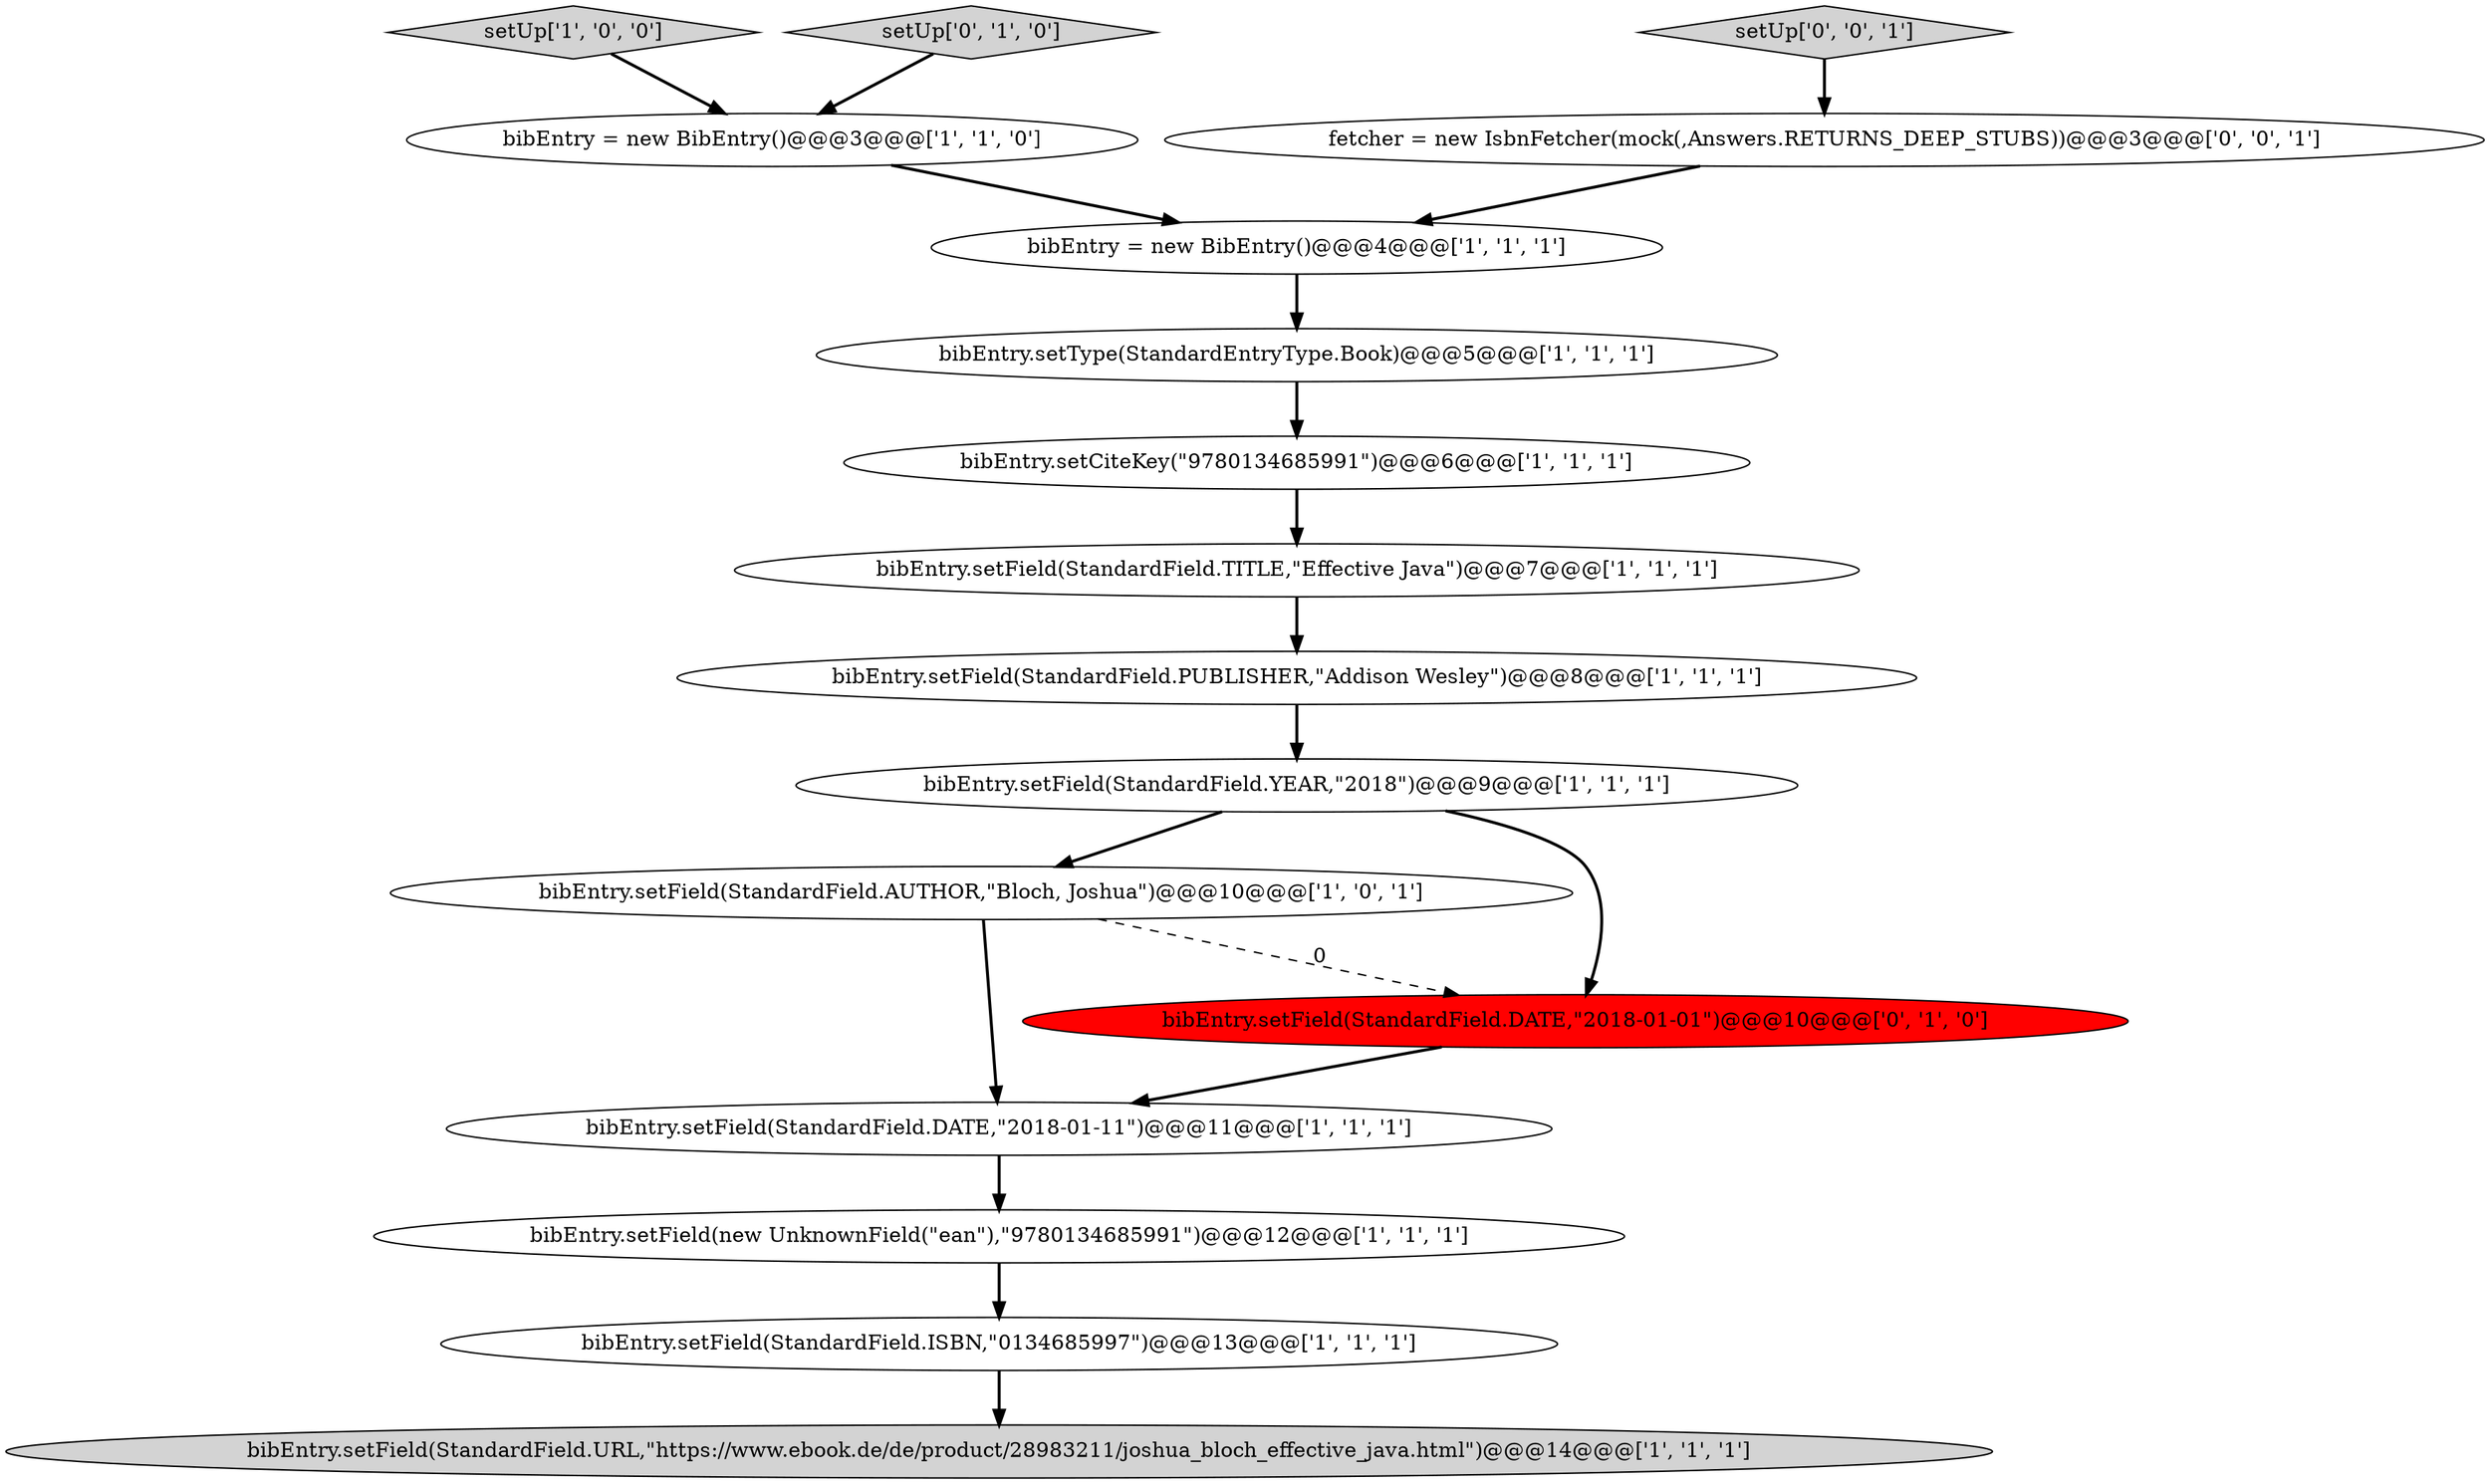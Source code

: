digraph {
8 [style = filled, label = "setUp['1', '0', '0']", fillcolor = lightgray, shape = diamond image = "AAA0AAABBB1BBB"];
13 [style = filled, label = "setUp['0', '1', '0']", fillcolor = lightgray, shape = diamond image = "AAA0AAABBB2BBB"];
6 [style = filled, label = "bibEntry.setField(StandardField.AUTHOR,\"Bloch, Joshua\")@@@10@@@['1', '0', '1']", fillcolor = white, shape = ellipse image = "AAA0AAABBB1BBB"];
16 [style = filled, label = "fetcher = new IsbnFetcher(mock(,Answers.RETURNS_DEEP_STUBS))@@@3@@@['0', '0', '1']", fillcolor = white, shape = ellipse image = "AAA0AAABBB3BBB"];
0 [style = filled, label = "bibEntry = new BibEntry()@@@4@@@['1', '1', '1']", fillcolor = white, shape = ellipse image = "AAA0AAABBB1BBB"];
1 [style = filled, label = "bibEntry.setField(StandardField.TITLE,\"Effective Java\")@@@7@@@['1', '1', '1']", fillcolor = white, shape = ellipse image = "AAA0AAABBB1BBB"];
2 [style = filled, label = "bibEntry.setCiteKey(\"9780134685991\")@@@6@@@['1', '1', '1']", fillcolor = white, shape = ellipse image = "AAA0AAABBB1BBB"];
5 [style = filled, label = "bibEntry = new BibEntry()@@@3@@@['1', '1', '0']", fillcolor = white, shape = ellipse image = "AAA0AAABBB1BBB"];
7 [style = filled, label = "bibEntry.setField(StandardField.DATE,\"2018-01-11\")@@@11@@@['1', '1', '1']", fillcolor = white, shape = ellipse image = "AAA0AAABBB1BBB"];
4 [style = filled, label = "bibEntry.setField(new UnknownField(\"ean\"),\"9780134685991\")@@@12@@@['1', '1', '1']", fillcolor = white, shape = ellipse image = "AAA0AAABBB1BBB"];
9 [style = filled, label = "bibEntry.setType(StandardEntryType.Book)@@@5@@@['1', '1', '1']", fillcolor = white, shape = ellipse image = "AAA0AAABBB1BBB"];
15 [style = filled, label = "setUp['0', '0', '1']", fillcolor = lightgray, shape = diamond image = "AAA0AAABBB3BBB"];
10 [style = filled, label = "bibEntry.setField(StandardField.ISBN,\"0134685997\")@@@13@@@['1', '1', '1']", fillcolor = white, shape = ellipse image = "AAA0AAABBB1BBB"];
11 [style = filled, label = "bibEntry.setField(StandardField.URL,\"https://www.ebook.de/de/product/28983211/joshua_bloch_effective_java.html\")@@@14@@@['1', '1', '1']", fillcolor = lightgray, shape = ellipse image = "AAA0AAABBB1BBB"];
12 [style = filled, label = "bibEntry.setField(StandardField.PUBLISHER,\"Addison Wesley\")@@@8@@@['1', '1', '1']", fillcolor = white, shape = ellipse image = "AAA0AAABBB1BBB"];
14 [style = filled, label = "bibEntry.setField(StandardField.DATE,\"2018-01-01\")@@@10@@@['0', '1', '0']", fillcolor = red, shape = ellipse image = "AAA1AAABBB2BBB"];
3 [style = filled, label = "bibEntry.setField(StandardField.YEAR,\"2018\")@@@9@@@['1', '1', '1']", fillcolor = white, shape = ellipse image = "AAA0AAABBB1BBB"];
4->10 [style = bold, label=""];
3->6 [style = bold, label=""];
0->9 [style = bold, label=""];
12->3 [style = bold, label=""];
16->0 [style = bold, label=""];
10->11 [style = bold, label=""];
7->4 [style = bold, label=""];
6->7 [style = bold, label=""];
5->0 [style = bold, label=""];
8->5 [style = bold, label=""];
15->16 [style = bold, label=""];
6->14 [style = dashed, label="0"];
9->2 [style = bold, label=""];
2->1 [style = bold, label=""];
14->7 [style = bold, label=""];
3->14 [style = bold, label=""];
1->12 [style = bold, label=""];
13->5 [style = bold, label=""];
}
